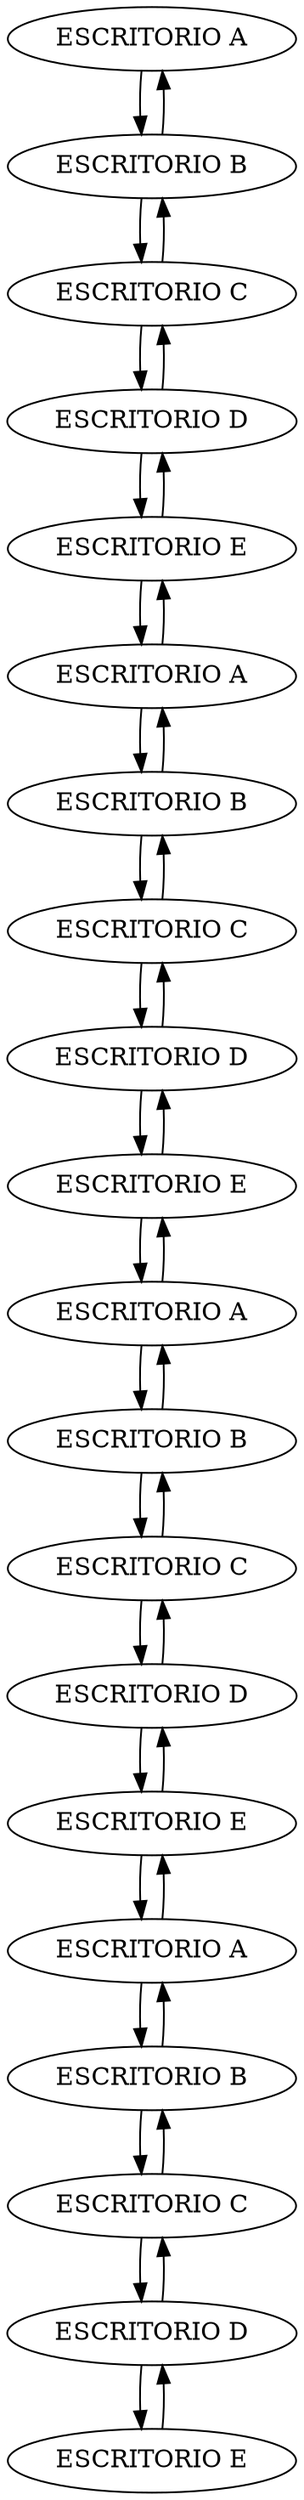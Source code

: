 digraph listaMaleta{
nodo40855757[label="ESCRITORIO A"];
nodo40855757->nodo776585276;
nodo776585276->nodo40855757;
nodo776585276[label="ESCRITORIO B"];
nodo776585276->nodo1391152059;
nodo1391152059->nodo776585276;
nodo1391152059[label="ESCRITORIO C"];
nodo1391152059->nodo1024603539;
nodo1024603539->nodo1391152059;
nodo1024603539[label="ESCRITORIO D"];
nodo1024603539->nodo1145179132;
nodo1145179132->nodo1024603539;
nodo1145179132[label="ESCRITORIO E"];
nodo1145179132->nodo1499487789;
nodo1499487789->nodo1145179132;
nodo1499487789[label="ESCRITORIO A"];
nodo1499487789->nodo1399539316;
nodo1399539316->nodo1499487789;
nodo1399539316[label="ESCRITORIO B"];
nodo1399539316->nodo1513808671;
nodo1513808671->nodo1399539316;
nodo1513808671[label="ESCRITORIO C"];
nodo1513808671->nodo222356084;
nodo222356084->nodo1513808671;
nodo222356084[label="ESCRITORIO D"];
nodo222356084->nodo1443513543;
nodo1443513543->nodo222356084;
nodo1443513543[label="ESCRITORIO E"];
nodo1443513543->nodo1912169563;
nodo1912169563->nodo1443513543;
nodo1912169563[label="ESCRITORIO A"];
nodo1912169563->nodo1655809870;
nodo1655809870->nodo1912169563;
nodo1655809870[label="ESCRITORIO B"];
nodo1655809870->nodo1291995769;
nodo1291995769->nodo1655809870;
nodo1291995769[label="ESCRITORIO C"];
nodo1291995769->nodo344739346;
nodo344739346->nodo1291995769;
nodo344739346[label="ESCRITORIO D"];
nodo344739346->nodo787299172;
nodo787299172->nodo344739346;
nodo787299172[label="ESCRITORIO E"];
nodo787299172->nodo1211744428;
nodo1211744428->nodo787299172;
nodo1211744428[label="ESCRITORIO A"];
nodo1211744428->nodo532279649;
nodo532279649->nodo1211744428;
nodo532279649[label="ESCRITORIO B"];
nodo532279649->nodo914442663;
nodo914442663->nodo532279649;
nodo914442663[label="ESCRITORIO C"];
nodo914442663->nodo1813032154;
nodo1813032154->nodo914442663;
nodo1813032154[label="ESCRITORIO D"];
nodo1813032154->nodo1781153108;
nodo1781153108->nodo1813032154;
nodo1781153108[label="ESCRITORIO E"];

}
